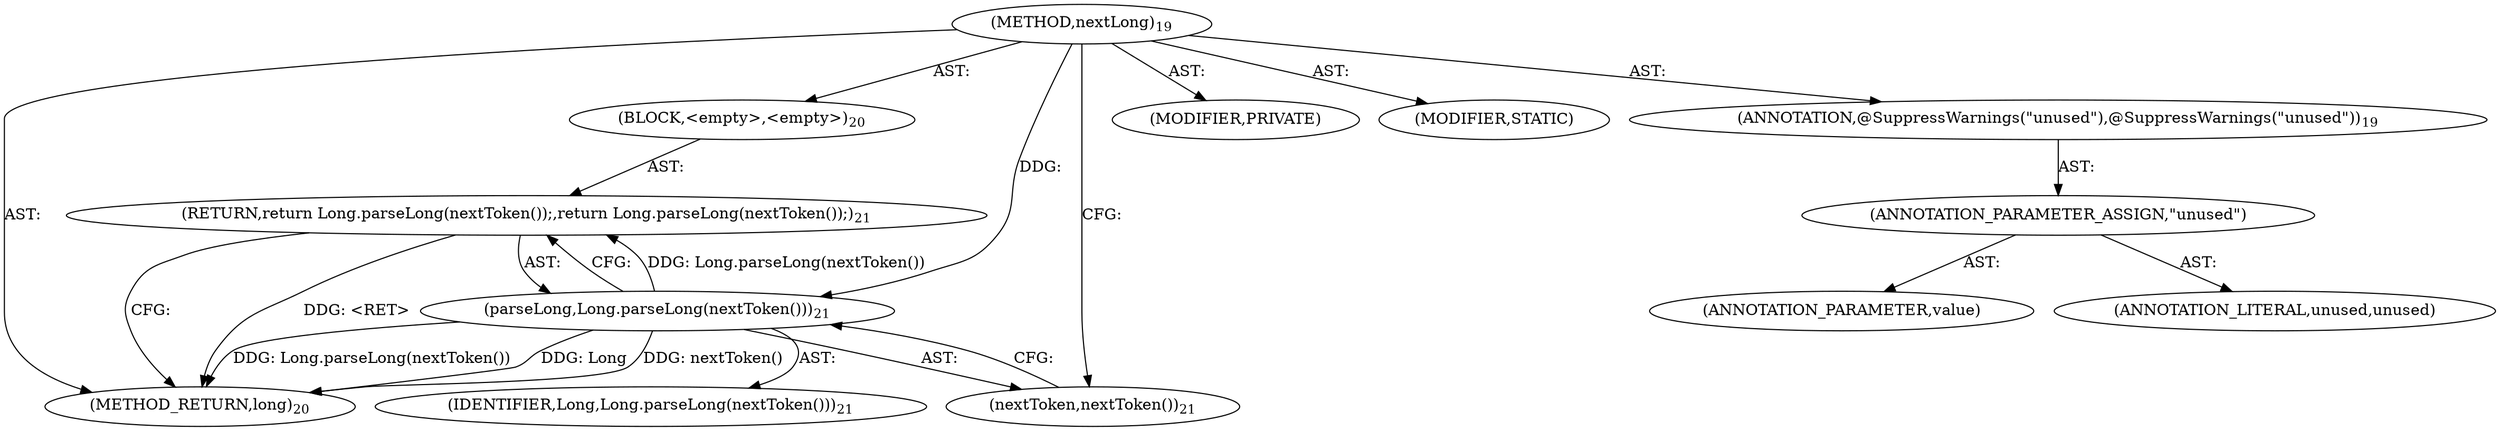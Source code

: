 digraph "nextLong" {  
"35" [label = <(METHOD,nextLong)<SUB>19</SUB>> ]
"36" [label = <(BLOCK,&lt;empty&gt;,&lt;empty&gt;)<SUB>20</SUB>> ]
"37" [label = <(RETURN,return Long.parseLong(nextToken());,return Long.parseLong(nextToken());)<SUB>21</SUB>> ]
"38" [label = <(parseLong,Long.parseLong(nextToken()))<SUB>21</SUB>> ]
"39" [label = <(IDENTIFIER,Long,Long.parseLong(nextToken()))<SUB>21</SUB>> ]
"40" [label = <(nextToken,nextToken())<SUB>21</SUB>> ]
"41" [label = <(MODIFIER,PRIVATE)> ]
"42" [label = <(MODIFIER,STATIC)> ]
"43" [label = <(ANNOTATION,@SuppressWarnings(&quot;unused&quot;),@SuppressWarnings(&quot;unused&quot;))<SUB>19</SUB>> ]
"44" [label = <(ANNOTATION_PARAMETER_ASSIGN,&quot;unused&quot;)> ]
"45" [label = <(ANNOTATION_PARAMETER,value)> ]
"46" [label = <(ANNOTATION_LITERAL,unused,unused)> ]
"47" [label = <(METHOD_RETURN,long)<SUB>20</SUB>> ]
  "35" -> "36"  [ label = "AST: "] 
  "35" -> "41"  [ label = "AST: "] 
  "35" -> "42"  [ label = "AST: "] 
  "35" -> "43"  [ label = "AST: "] 
  "35" -> "47"  [ label = "AST: "] 
  "36" -> "37"  [ label = "AST: "] 
  "37" -> "38"  [ label = "AST: "] 
  "38" -> "39"  [ label = "AST: "] 
  "38" -> "40"  [ label = "AST: "] 
  "43" -> "44"  [ label = "AST: "] 
  "44" -> "45"  [ label = "AST: "] 
  "44" -> "46"  [ label = "AST: "] 
  "37" -> "47"  [ label = "CFG: "] 
  "38" -> "37"  [ label = "CFG: "] 
  "40" -> "38"  [ label = "CFG: "] 
  "35" -> "40"  [ label = "CFG: "] 
  "37" -> "47"  [ label = "DDG: &lt;RET&gt;"] 
  "38" -> "47"  [ label = "DDG: Long"] 
  "38" -> "47"  [ label = "DDG: nextToken()"] 
  "38" -> "47"  [ label = "DDG: Long.parseLong(nextToken())"] 
  "38" -> "37"  [ label = "DDG: Long.parseLong(nextToken())"] 
  "35" -> "38"  [ label = "DDG: "] 
}
